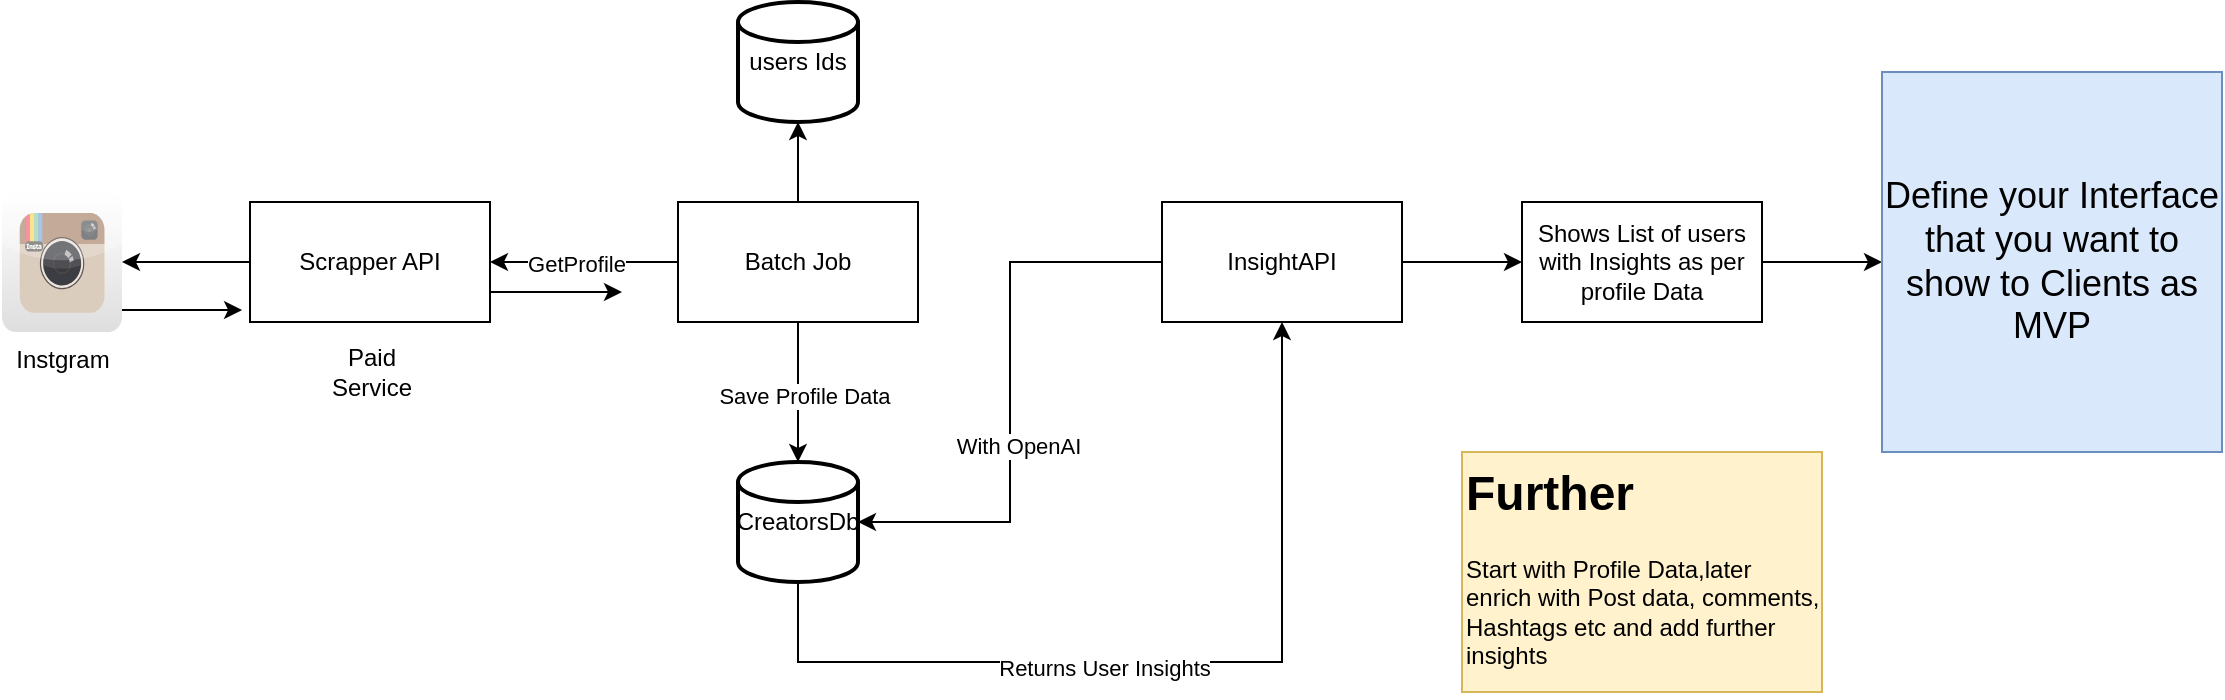 <mxfile version="24.7.12">
  <diagram name="Page-1" id="A6cYkvj42nxrK-PJml3J">
    <mxGraphModel dx="1426" dy="699" grid="1" gridSize="10" guides="1" tooltips="1" connect="1" arrows="1" fold="1" page="1" pageScale="1" pageWidth="850" pageHeight="1100" math="0" shadow="0">
      <root>
        <mxCell id="0" />
        <mxCell id="1" parent="0" />
        <mxCell id="F-3fn80Pz9pyox37bcG_-1" value="Instgram" style="dashed=0;outlineConnect=0;html=1;align=center;labelPosition=center;verticalLabelPosition=bottom;verticalAlign=top;shape=mxgraph.webicons.instagram;gradientColor=#DFDEDE" vertex="1" parent="1">
          <mxGeometry x="50" y="125" width="60" height="70" as="geometry" />
        </mxCell>
        <mxCell id="F-3fn80Pz9pyox37bcG_-8" style="edgeStyle=orthogonalEdgeStyle;rounded=0;orthogonalLoop=1;jettySize=auto;html=1;exitX=1;exitY=0.75;exitDx=0;exitDy=0;" edge="1" parent="1" source="F-3fn80Pz9pyox37bcG_-2">
          <mxGeometry relative="1" as="geometry">
            <mxPoint x="360" y="175" as="targetPoint" />
          </mxGeometry>
        </mxCell>
        <mxCell id="F-3fn80Pz9pyox37bcG_-11" style="edgeStyle=orthogonalEdgeStyle;rounded=0;orthogonalLoop=1;jettySize=auto;html=1;" edge="1" parent="1" source="F-3fn80Pz9pyox37bcG_-2" target="F-3fn80Pz9pyox37bcG_-1">
          <mxGeometry relative="1" as="geometry" />
        </mxCell>
        <mxCell id="F-3fn80Pz9pyox37bcG_-2" value="Scrapper API" style="rounded=0;whiteSpace=wrap;html=1;" vertex="1" parent="1">
          <mxGeometry x="174" y="130" width="120" height="60" as="geometry" />
        </mxCell>
        <mxCell id="F-3fn80Pz9pyox37bcG_-6" style="edgeStyle=orthogonalEdgeStyle;rounded=0;orthogonalLoop=1;jettySize=auto;html=1;exitX=0;exitY=0.5;exitDx=0;exitDy=0;entryX=1;entryY=0.5;entryDx=0;entryDy=0;" edge="1" parent="1" source="F-3fn80Pz9pyox37bcG_-3" target="F-3fn80Pz9pyox37bcG_-2">
          <mxGeometry relative="1" as="geometry" />
        </mxCell>
        <mxCell id="F-3fn80Pz9pyox37bcG_-15" value="GetProfile" style="edgeLabel;html=1;align=center;verticalAlign=middle;resizable=0;points=[];" vertex="1" connectable="0" parent="F-3fn80Pz9pyox37bcG_-6">
          <mxGeometry x="0.091" y="1" relative="1" as="geometry">
            <mxPoint as="offset" />
          </mxGeometry>
        </mxCell>
        <mxCell id="F-3fn80Pz9pyox37bcG_-3" value="Batch Job" style="rounded=0;whiteSpace=wrap;html=1;" vertex="1" parent="1">
          <mxGeometry x="388" y="130" width="120" height="60" as="geometry" />
        </mxCell>
        <mxCell id="F-3fn80Pz9pyox37bcG_-4" value="users Ids" style="strokeWidth=2;html=1;shape=mxgraph.flowchart.database;whiteSpace=wrap;" vertex="1" parent="1">
          <mxGeometry x="418" y="30" width="60" height="60" as="geometry" />
        </mxCell>
        <mxCell id="F-3fn80Pz9pyox37bcG_-20" style="edgeStyle=orthogonalEdgeStyle;rounded=0;orthogonalLoop=1;jettySize=auto;html=1;exitX=0.5;exitY=1;exitDx=0;exitDy=0;exitPerimeter=0;entryX=0.5;entryY=1;entryDx=0;entryDy=0;" edge="1" parent="1" source="F-3fn80Pz9pyox37bcG_-5" target="F-3fn80Pz9pyox37bcG_-17">
          <mxGeometry relative="1" as="geometry">
            <mxPoint x="700" y="220" as="targetPoint" />
            <mxPoint x="425" y="340" as="sourcePoint" />
            <Array as="points">
              <mxPoint x="448" y="360" />
              <mxPoint x="690" y="360" />
            </Array>
          </mxGeometry>
        </mxCell>
        <mxCell id="F-3fn80Pz9pyox37bcG_-21" value="Returns User Insights" style="edgeLabel;html=1;align=center;verticalAlign=middle;resizable=0;points=[];" vertex="1" connectable="0" parent="F-3fn80Pz9pyox37bcG_-20">
          <mxGeometry x="-0.147" y="-3" relative="1" as="geometry">
            <mxPoint as="offset" />
          </mxGeometry>
        </mxCell>
        <mxCell id="F-3fn80Pz9pyox37bcG_-5" value="CreatorsDb" style="strokeWidth=2;html=1;shape=mxgraph.flowchart.database;whiteSpace=wrap;" vertex="1" parent="1">
          <mxGeometry x="418" y="260" width="60" height="60" as="geometry" />
        </mxCell>
        <mxCell id="F-3fn80Pz9pyox37bcG_-13" style="edgeStyle=orthogonalEdgeStyle;rounded=0;orthogonalLoop=1;jettySize=auto;html=1;entryX=-0.033;entryY=0.9;entryDx=0;entryDy=0;entryPerimeter=0;" edge="1" parent="1" source="F-3fn80Pz9pyox37bcG_-1" target="F-3fn80Pz9pyox37bcG_-2">
          <mxGeometry relative="1" as="geometry">
            <Array as="points">
              <mxPoint x="130" y="184" />
              <mxPoint x="130" y="184" />
            </Array>
          </mxGeometry>
        </mxCell>
        <mxCell id="F-3fn80Pz9pyox37bcG_-14" style="edgeStyle=orthogonalEdgeStyle;rounded=0;orthogonalLoop=1;jettySize=auto;html=1;entryX=0.5;entryY=0;entryDx=0;entryDy=0;entryPerimeter=0;" edge="1" parent="1" source="F-3fn80Pz9pyox37bcG_-3" target="F-3fn80Pz9pyox37bcG_-5">
          <mxGeometry relative="1" as="geometry" />
        </mxCell>
        <mxCell id="F-3fn80Pz9pyox37bcG_-16" value="Save Profile Data" style="edgeLabel;html=1;align=center;verticalAlign=middle;resizable=0;points=[];" vertex="1" connectable="0" parent="F-3fn80Pz9pyox37bcG_-14">
          <mxGeometry x="0.057" y="3" relative="1" as="geometry">
            <mxPoint as="offset" />
          </mxGeometry>
        </mxCell>
        <mxCell id="F-3fn80Pz9pyox37bcG_-23" style="edgeStyle=orthogonalEdgeStyle;rounded=0;orthogonalLoop=1;jettySize=auto;html=1;" edge="1" parent="1" source="F-3fn80Pz9pyox37bcG_-17" target="F-3fn80Pz9pyox37bcG_-22">
          <mxGeometry relative="1" as="geometry" />
        </mxCell>
        <mxCell id="F-3fn80Pz9pyox37bcG_-17" value="InsightAPI" style="rounded=0;whiteSpace=wrap;html=1;" vertex="1" parent="1">
          <mxGeometry x="630" y="130" width="120" height="60" as="geometry" />
        </mxCell>
        <mxCell id="F-3fn80Pz9pyox37bcG_-18" style="edgeStyle=orthogonalEdgeStyle;rounded=0;orthogonalLoop=1;jettySize=auto;html=1;entryX=1;entryY=0.5;entryDx=0;entryDy=0;entryPerimeter=0;" edge="1" parent="1" source="F-3fn80Pz9pyox37bcG_-17" target="F-3fn80Pz9pyox37bcG_-5">
          <mxGeometry relative="1" as="geometry" />
        </mxCell>
        <mxCell id="F-3fn80Pz9pyox37bcG_-19" value="With OpenAI" style="edgeLabel;html=1;align=center;verticalAlign=middle;resizable=0;points=[];" vertex="1" connectable="0" parent="F-3fn80Pz9pyox37bcG_-18">
          <mxGeometry x="0.19" y="4" relative="1" as="geometry">
            <mxPoint as="offset" />
          </mxGeometry>
        </mxCell>
        <mxCell id="F-3fn80Pz9pyox37bcG_-27" style="edgeStyle=orthogonalEdgeStyle;rounded=0;orthogonalLoop=1;jettySize=auto;html=1;" edge="1" parent="1" source="F-3fn80Pz9pyox37bcG_-22" target="F-3fn80Pz9pyox37bcG_-25">
          <mxGeometry relative="1" as="geometry" />
        </mxCell>
        <mxCell id="F-3fn80Pz9pyox37bcG_-22" value="Shows List of users with Insights as per profile Data" style="rounded=0;whiteSpace=wrap;html=1;" vertex="1" parent="1">
          <mxGeometry x="810" y="130" width="120" height="60" as="geometry" />
        </mxCell>
        <mxCell id="F-3fn80Pz9pyox37bcG_-24" value="&lt;h1 style=&quot;margin-top: 0px;&quot;&gt;Further&lt;/h1&gt;&lt;p&gt;Start with Profile Data,later enrich with Post data, comments, Hashtags etc and add further insights&lt;/p&gt;" style="text;html=1;whiteSpace=wrap;overflow=hidden;rounded=0;fillColor=#fff2cc;strokeColor=#d6b656;" vertex="1" parent="1">
          <mxGeometry x="780" y="255" width="180" height="120" as="geometry" />
        </mxCell>
        <mxCell id="F-3fn80Pz9pyox37bcG_-25" value="&lt;font style=&quot;font-size: 18px;&quot;&gt;Define your Interface that you want to show to Clients as MVP&lt;/font&gt;" style="text;html=1;align=center;verticalAlign=middle;whiteSpace=wrap;rounded=0;fillColor=#dae8fc;strokeColor=#6c8ebf;" vertex="1" parent="1">
          <mxGeometry x="990" y="65" width="170" height="190" as="geometry" />
        </mxCell>
        <mxCell id="F-3fn80Pz9pyox37bcG_-28" value="Paid Service" style="text;html=1;align=center;verticalAlign=middle;whiteSpace=wrap;rounded=0;" vertex="1" parent="1">
          <mxGeometry x="205" y="200" width="60" height="30" as="geometry" />
        </mxCell>
        <mxCell id="F-3fn80Pz9pyox37bcG_-29" style="edgeStyle=orthogonalEdgeStyle;rounded=0;orthogonalLoop=1;jettySize=auto;html=1;entryX=0.5;entryY=1;entryDx=0;entryDy=0;entryPerimeter=0;" edge="1" parent="1" source="F-3fn80Pz9pyox37bcG_-3" target="F-3fn80Pz9pyox37bcG_-4">
          <mxGeometry relative="1" as="geometry" />
        </mxCell>
      </root>
    </mxGraphModel>
  </diagram>
</mxfile>
